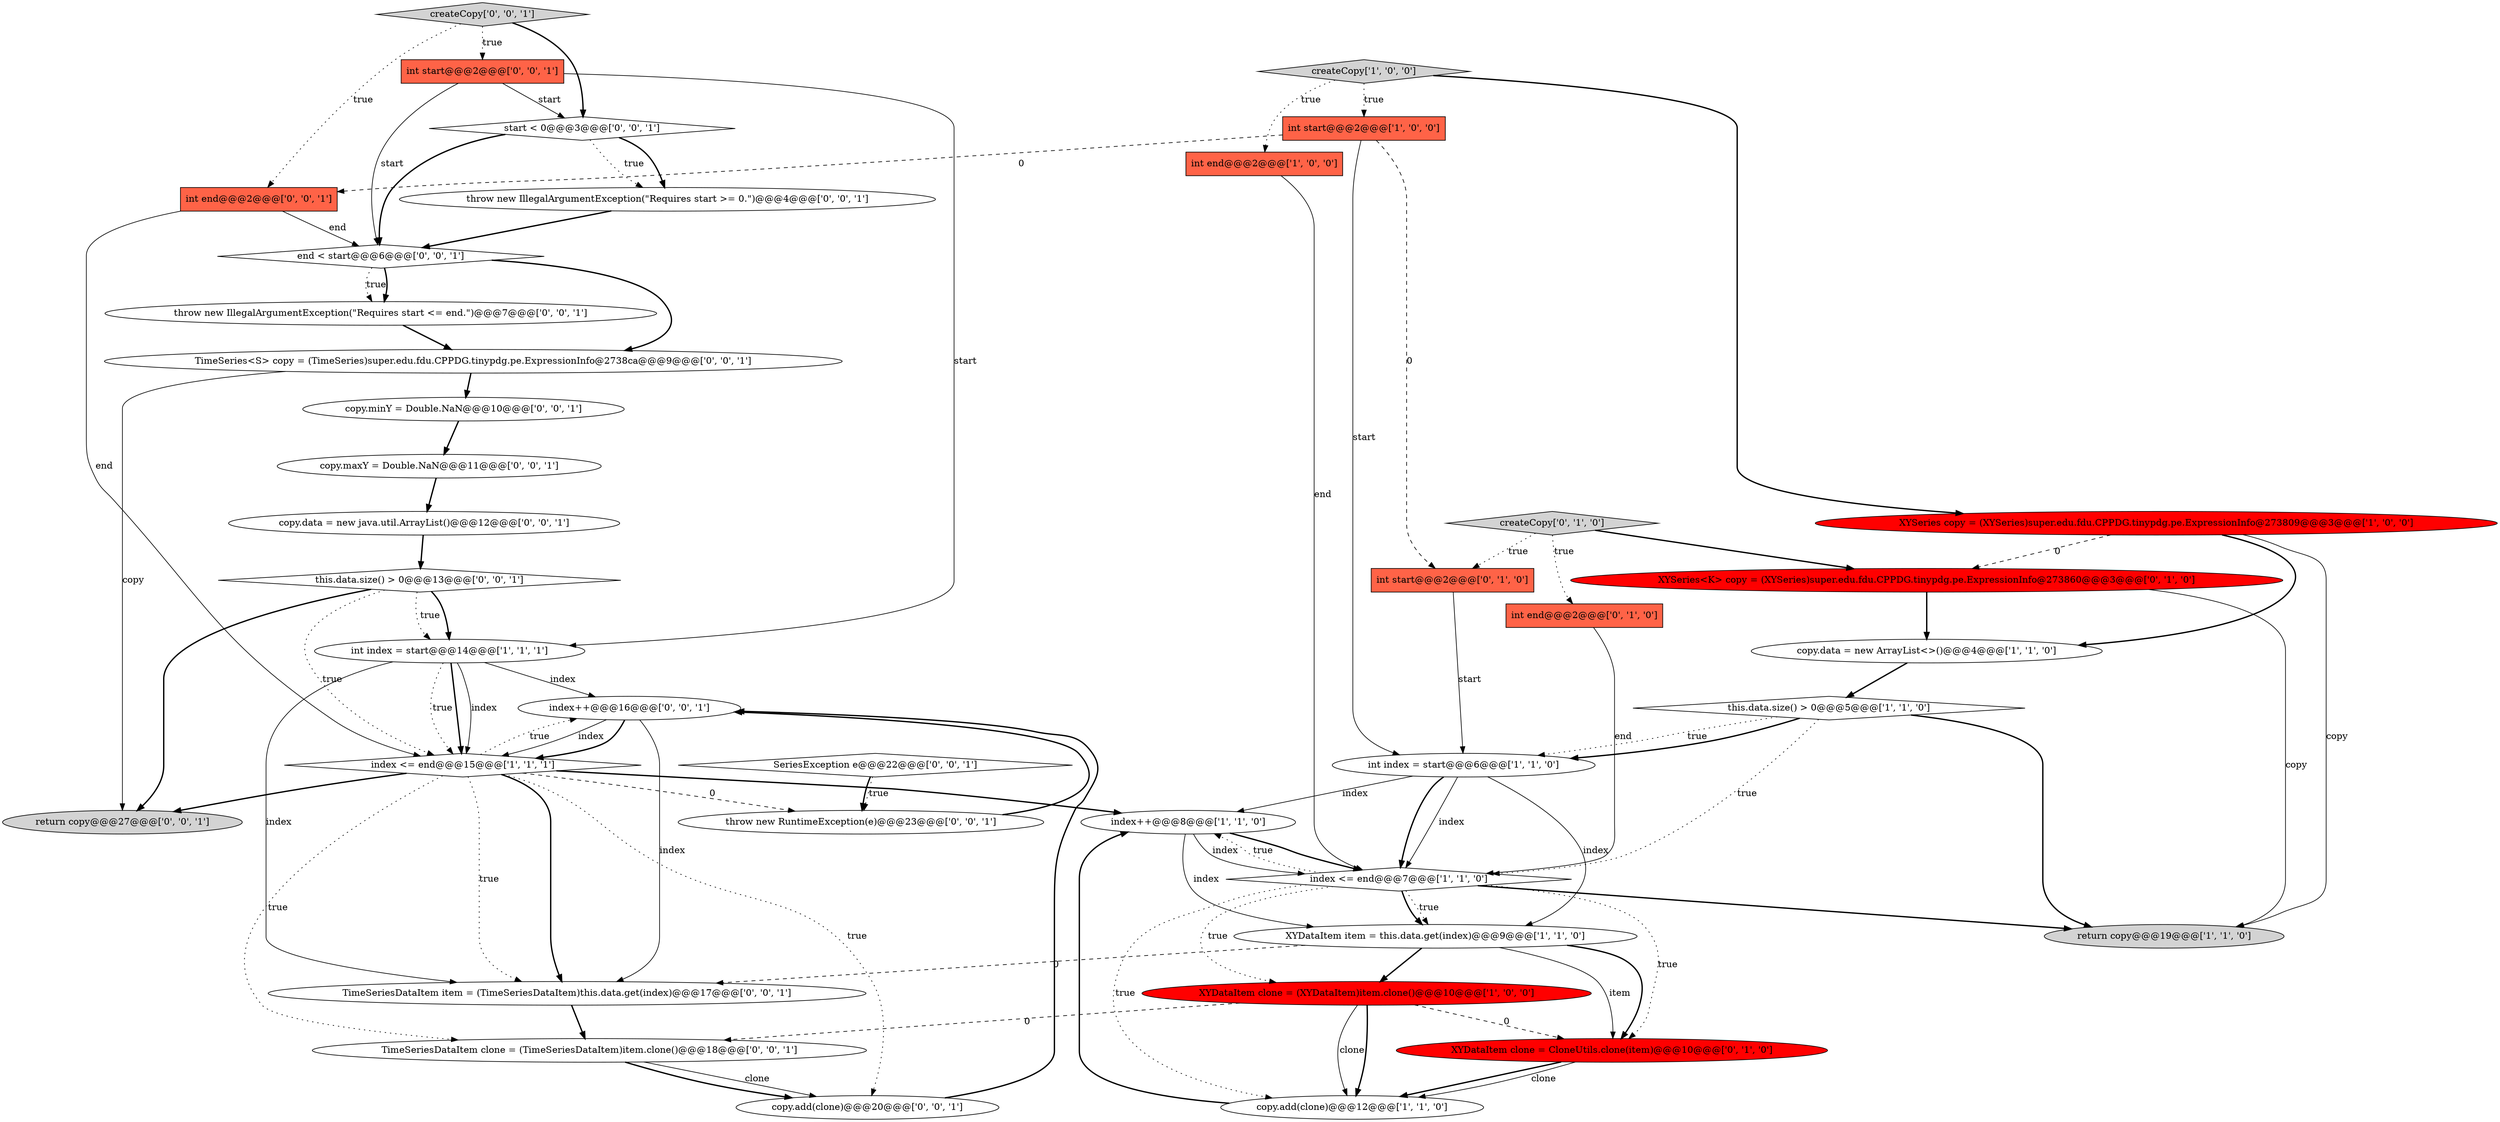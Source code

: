 digraph {
21 [style = filled, label = "copy.maxY = Double.NaN@@@11@@@['0', '0', '1']", fillcolor = white, shape = ellipse image = "AAA0AAABBB3BBB"];
0 [style = filled, label = "int end@@@2@@@['1', '0', '0']", fillcolor = tomato, shape = box image = "AAA0AAABBB1BBB"];
9 [style = filled, label = "int start@@@2@@@['1', '0', '0']", fillcolor = tomato, shape = box image = "AAA1AAABBB1BBB"];
11 [style = filled, label = "createCopy['1', '0', '0']", fillcolor = lightgray, shape = diamond image = "AAA0AAABBB1BBB"];
14 [style = filled, label = "index <= end@@@7@@@['1', '1', '0']", fillcolor = white, shape = diamond image = "AAA0AAABBB1BBB"];
35 [style = filled, label = "int end@@@2@@@['0', '0', '1']", fillcolor = tomato, shape = box image = "AAA0AAABBB3BBB"];
38 [style = filled, label = "throw new IllegalArgumentException(\"Requires start <= end.\")@@@7@@@['0', '0', '1']", fillcolor = white, shape = ellipse image = "AAA0AAABBB3BBB"];
18 [style = filled, label = "XYSeries<K> copy = (XYSeries)super.edu.fdu.CPPDG.tinypdg.pe.ExpressionInfo@273860@@@3@@@['0', '1', '0']", fillcolor = red, shape = ellipse image = "AAA1AAABBB2BBB"];
17 [style = filled, label = "int end@@@2@@@['0', '1', '0']", fillcolor = tomato, shape = box image = "AAA0AAABBB2BBB"];
1 [style = filled, label = "int index = start@@@14@@@['1', '1', '1']", fillcolor = white, shape = ellipse image = "AAA0AAABBB1BBB"];
10 [style = filled, label = "index++@@@8@@@['1', '1', '0']", fillcolor = white, shape = ellipse image = "AAA0AAABBB1BBB"];
3 [style = filled, label = "copy.data = new ArrayList<>()@@@4@@@['1', '1', '0']", fillcolor = white, shape = ellipse image = "AAA0AAABBB1BBB"];
6 [style = filled, label = "XYSeries copy = (XYSeries)super.edu.fdu.CPPDG.tinypdg.pe.ExpressionInfo@273809@@@3@@@['1', '0', '0']", fillcolor = red, shape = ellipse image = "AAA1AAABBB1BBB"];
19 [style = filled, label = "int start@@@2@@@['0', '1', '0']", fillcolor = tomato, shape = box image = "AAA1AAABBB2BBB"];
29 [style = filled, label = "TimeSeriesDataItem clone = (TimeSeriesDataItem)item.clone()@@@18@@@['0', '0', '1']", fillcolor = white, shape = ellipse image = "AAA0AAABBB3BBB"];
28 [style = filled, label = "return copy@@@27@@@['0', '0', '1']", fillcolor = lightgray, shape = ellipse image = "AAA0AAABBB3BBB"];
20 [style = filled, label = "copy.data = new java.util.ArrayList()@@@12@@@['0', '0', '1']", fillcolor = white, shape = ellipse image = "AAA0AAABBB3BBB"];
33 [style = filled, label = "throw new IllegalArgumentException(\"Requires start >= 0.\")@@@4@@@['0', '0', '1']", fillcolor = white, shape = ellipse image = "AAA0AAABBB3BBB"];
31 [style = filled, label = "start < 0@@@3@@@['0', '0', '1']", fillcolor = white, shape = diamond image = "AAA0AAABBB3BBB"];
36 [style = filled, label = "throw new RuntimeException(e)@@@23@@@['0', '0', '1']", fillcolor = white, shape = ellipse image = "AAA0AAABBB3BBB"];
25 [style = filled, label = "int start@@@2@@@['0', '0', '1']", fillcolor = tomato, shape = box image = "AAA0AAABBB3BBB"];
26 [style = filled, label = "index++@@@16@@@['0', '0', '1']", fillcolor = white, shape = ellipse image = "AAA0AAABBB3BBB"];
12 [style = filled, label = "return copy@@@19@@@['1', '1', '0']", fillcolor = lightgray, shape = ellipse image = "AAA0AAABBB1BBB"];
23 [style = filled, label = "this.data.size() > 0@@@13@@@['0', '0', '1']", fillcolor = white, shape = diamond image = "AAA0AAABBB3BBB"];
24 [style = filled, label = "TimeSeriesDataItem item = (TimeSeriesDataItem)this.data.get(index)@@@17@@@['0', '0', '1']", fillcolor = white, shape = ellipse image = "AAA0AAABBB3BBB"];
37 [style = filled, label = "end < start@@@6@@@['0', '0', '1']", fillcolor = white, shape = diamond image = "AAA0AAABBB3BBB"];
34 [style = filled, label = "TimeSeries<S> copy = (TimeSeries)super.edu.fdu.CPPDG.tinypdg.pe.ExpressionInfo@2738ca@@@9@@@['0', '0', '1']", fillcolor = white, shape = ellipse image = "AAA0AAABBB3BBB"];
32 [style = filled, label = "copy.minY = Double.NaN@@@10@@@['0', '0', '1']", fillcolor = white, shape = ellipse image = "AAA0AAABBB3BBB"];
5 [style = filled, label = "index <= end@@@15@@@['1', '1', '1']", fillcolor = white, shape = diamond image = "AAA0AAABBB1BBB"];
2 [style = filled, label = "XYDataItem clone = (XYDataItem)item.clone()@@@10@@@['1', '0', '0']", fillcolor = red, shape = ellipse image = "AAA1AAABBB1BBB"];
22 [style = filled, label = "copy.add(clone)@@@20@@@['0', '0', '1']", fillcolor = white, shape = ellipse image = "AAA0AAABBB3BBB"];
8 [style = filled, label = "copy.add(clone)@@@12@@@['1', '1', '0']", fillcolor = white, shape = ellipse image = "AAA0AAABBB1BBB"];
15 [style = filled, label = "XYDataItem clone = CloneUtils.clone(item)@@@10@@@['0', '1', '0']", fillcolor = red, shape = ellipse image = "AAA1AAABBB2BBB"];
16 [style = filled, label = "createCopy['0', '1', '0']", fillcolor = lightgray, shape = diamond image = "AAA0AAABBB2BBB"];
4 [style = filled, label = "XYDataItem item = this.data.get(index)@@@9@@@['1', '1', '0']", fillcolor = white, shape = ellipse image = "AAA0AAABBB1BBB"];
30 [style = filled, label = "createCopy['0', '0', '1']", fillcolor = lightgray, shape = diamond image = "AAA0AAABBB3BBB"];
27 [style = filled, label = "SeriesException e@@@22@@@['0', '0', '1']", fillcolor = white, shape = diamond image = "AAA0AAABBB3BBB"];
7 [style = filled, label = "int index = start@@@6@@@['1', '1', '0']", fillcolor = white, shape = ellipse image = "AAA0AAABBB1BBB"];
13 [style = filled, label = "this.data.size() > 0@@@5@@@['1', '1', '0']", fillcolor = white, shape = diamond image = "AAA0AAABBB1BBB"];
1->5 [style = bold, label=""];
35->5 [style = solid, label="end"];
6->3 [style = bold, label=""];
8->10 [style = bold, label=""];
18->3 [style = bold, label=""];
31->37 [style = bold, label=""];
29->22 [style = solid, label="clone"];
16->17 [style = dotted, label="true"];
4->15 [style = bold, label=""];
23->5 [style = dotted, label="true"];
26->5 [style = solid, label="index"];
5->28 [style = bold, label=""];
4->15 [style = solid, label="item"];
17->14 [style = solid, label="end"];
7->14 [style = bold, label=""];
23->28 [style = bold, label=""];
9->19 [style = dashed, label="0"];
5->24 [style = dotted, label="true"];
37->38 [style = dotted, label="true"];
5->22 [style = dotted, label="true"];
37->38 [style = bold, label=""];
11->0 [style = dotted, label="true"];
34->32 [style = bold, label=""];
5->29 [style = dotted, label="true"];
1->5 [style = solid, label="index"];
1->26 [style = solid, label="index"];
7->4 [style = solid, label="index"];
27->36 [style = dotted, label="true"];
5->10 [style = bold, label=""];
14->2 [style = dotted, label="true"];
25->1 [style = solid, label="start"];
10->14 [style = solid, label="index"];
10->14 [style = bold, label=""];
35->37 [style = solid, label="end"];
4->2 [style = bold, label=""];
13->7 [style = dotted, label="true"];
31->33 [style = dotted, label="true"];
10->4 [style = solid, label="index"];
6->18 [style = dashed, label="0"];
2->15 [style = dashed, label="0"];
23->1 [style = dotted, label="true"];
13->12 [style = bold, label=""];
20->23 [style = bold, label=""];
31->33 [style = bold, label=""];
5->26 [style = dotted, label="true"];
4->24 [style = dashed, label="0"];
14->4 [style = dotted, label="true"];
14->4 [style = bold, label=""];
22->26 [style = bold, label=""];
16->18 [style = bold, label=""];
25->37 [style = solid, label="start"];
11->9 [style = dotted, label="true"];
2->8 [style = solid, label="clone"];
7->14 [style = solid, label="index"];
9->35 [style = dashed, label="0"];
34->28 [style = solid, label="copy"];
30->25 [style = dotted, label="true"];
0->14 [style = solid, label="end"];
30->31 [style = bold, label=""];
9->7 [style = solid, label="start"];
5->24 [style = bold, label=""];
2->29 [style = dashed, label="0"];
38->34 [style = bold, label=""];
14->8 [style = dotted, label="true"];
33->37 [style = bold, label=""];
13->14 [style = dotted, label="true"];
15->8 [style = bold, label=""];
16->19 [style = dotted, label="true"];
32->21 [style = bold, label=""];
27->36 [style = bold, label=""];
25->31 [style = solid, label="start"];
7->10 [style = solid, label="index"];
26->5 [style = bold, label=""];
18->12 [style = solid, label="copy"];
1->24 [style = solid, label="index"];
11->6 [style = bold, label=""];
24->29 [style = bold, label=""];
36->26 [style = bold, label=""];
5->36 [style = dashed, label="0"];
15->8 [style = solid, label="clone"];
14->10 [style = dotted, label="true"];
14->15 [style = dotted, label="true"];
26->24 [style = solid, label="index"];
21->20 [style = bold, label=""];
19->7 [style = solid, label="start"];
30->35 [style = dotted, label="true"];
13->7 [style = bold, label=""];
37->34 [style = bold, label=""];
14->12 [style = bold, label=""];
3->13 [style = bold, label=""];
23->1 [style = bold, label=""];
29->22 [style = bold, label=""];
6->12 [style = solid, label="copy"];
1->5 [style = dotted, label="true"];
2->8 [style = bold, label=""];
}
